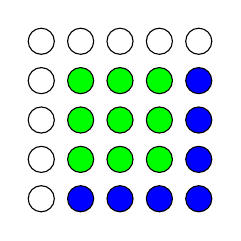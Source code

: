 \node[circle,draw=black,fill=white] at (0.0,3.5) {};      
\node[circle,draw=black,fill=white] at (0.5,3.5) {};
\node[circle,draw=black,fill=white] at (1.0,3.5) {};
\node[circle,draw=black,fill=white] at (1.5,3.5) {};
\node[circle,draw=black,fill=white] at (2.0,3.5) {};

\node[circle,draw=black,fill=white] at (0.0,1.5) {};      
\node[circle,draw=black,fill=white] at (0.0,2.0) {};
\node[circle,draw=black,fill=white] at (0.0,2.5) {};
\node[circle,draw=black,fill=white] at (0.0,3.0) {};

\node[circle,draw=black,fill=green] at (0.5,2.0) {};
\node[circle,draw=black,fill=green] at (0.5,2.5) {};
\node[circle,draw=black,fill=green] at (0.5,3.0) {};
\node[circle,draw=black,fill=green] at (1.0,2.0) {};
\node[circle,draw=black,fill=green] at (1.0,2.5) {};
\node[circle,draw=black,fill=green] at (1.0,3.0) {};
\node[circle,draw=black,fill=green] at (1.5,2.0) {};
\node[circle,draw=black,fill=green] at (1.5,2.5) {};
\node[circle,draw=black,fill=green] at (1.5,3.0) {};

\node[circle,draw=black,fill=blue] at (0.5,1.5) {};
\node[circle,draw=black,fill=blue] at (1.0,1.5) {};
\node[circle,draw=black,fill=blue] at (1.5,1.5) {};

\node[circle,draw=black,fill=blue] at (2.0,1.5) {};      
\node[circle,draw=black,fill=blue] at (2.0,2.0) {};
\node[circle,draw=black,fill=blue] at (2.0,2.5) {};
\node[circle,draw=black,fill=blue] at (2.0,3.0) {};      

